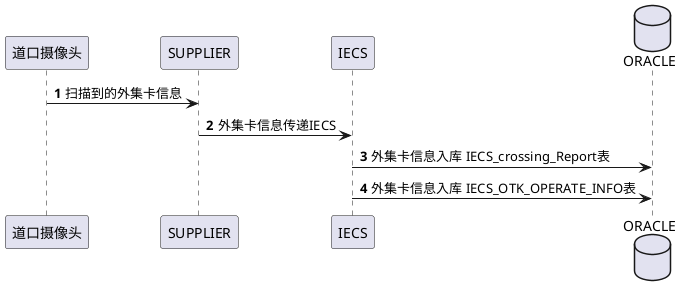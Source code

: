 @startuml
'https://plantuml.com/sequence-diagram

participant 道口摄像头
participant       SUPPLIER
participant       IECS

database    ORACLE

autonumber

道口摄像头 -> SUPPLIER: 扫描到的外集卡信息
SUPPLIER -> IECS: 外集卡信息传递IECS
IECS -> ORACLE: 外集卡信息入库 IECS_crossing_Report表
IECS -> ORACLE: 外集卡信息入库 IECS_OTK_OPERATE_INFO表

@enduml